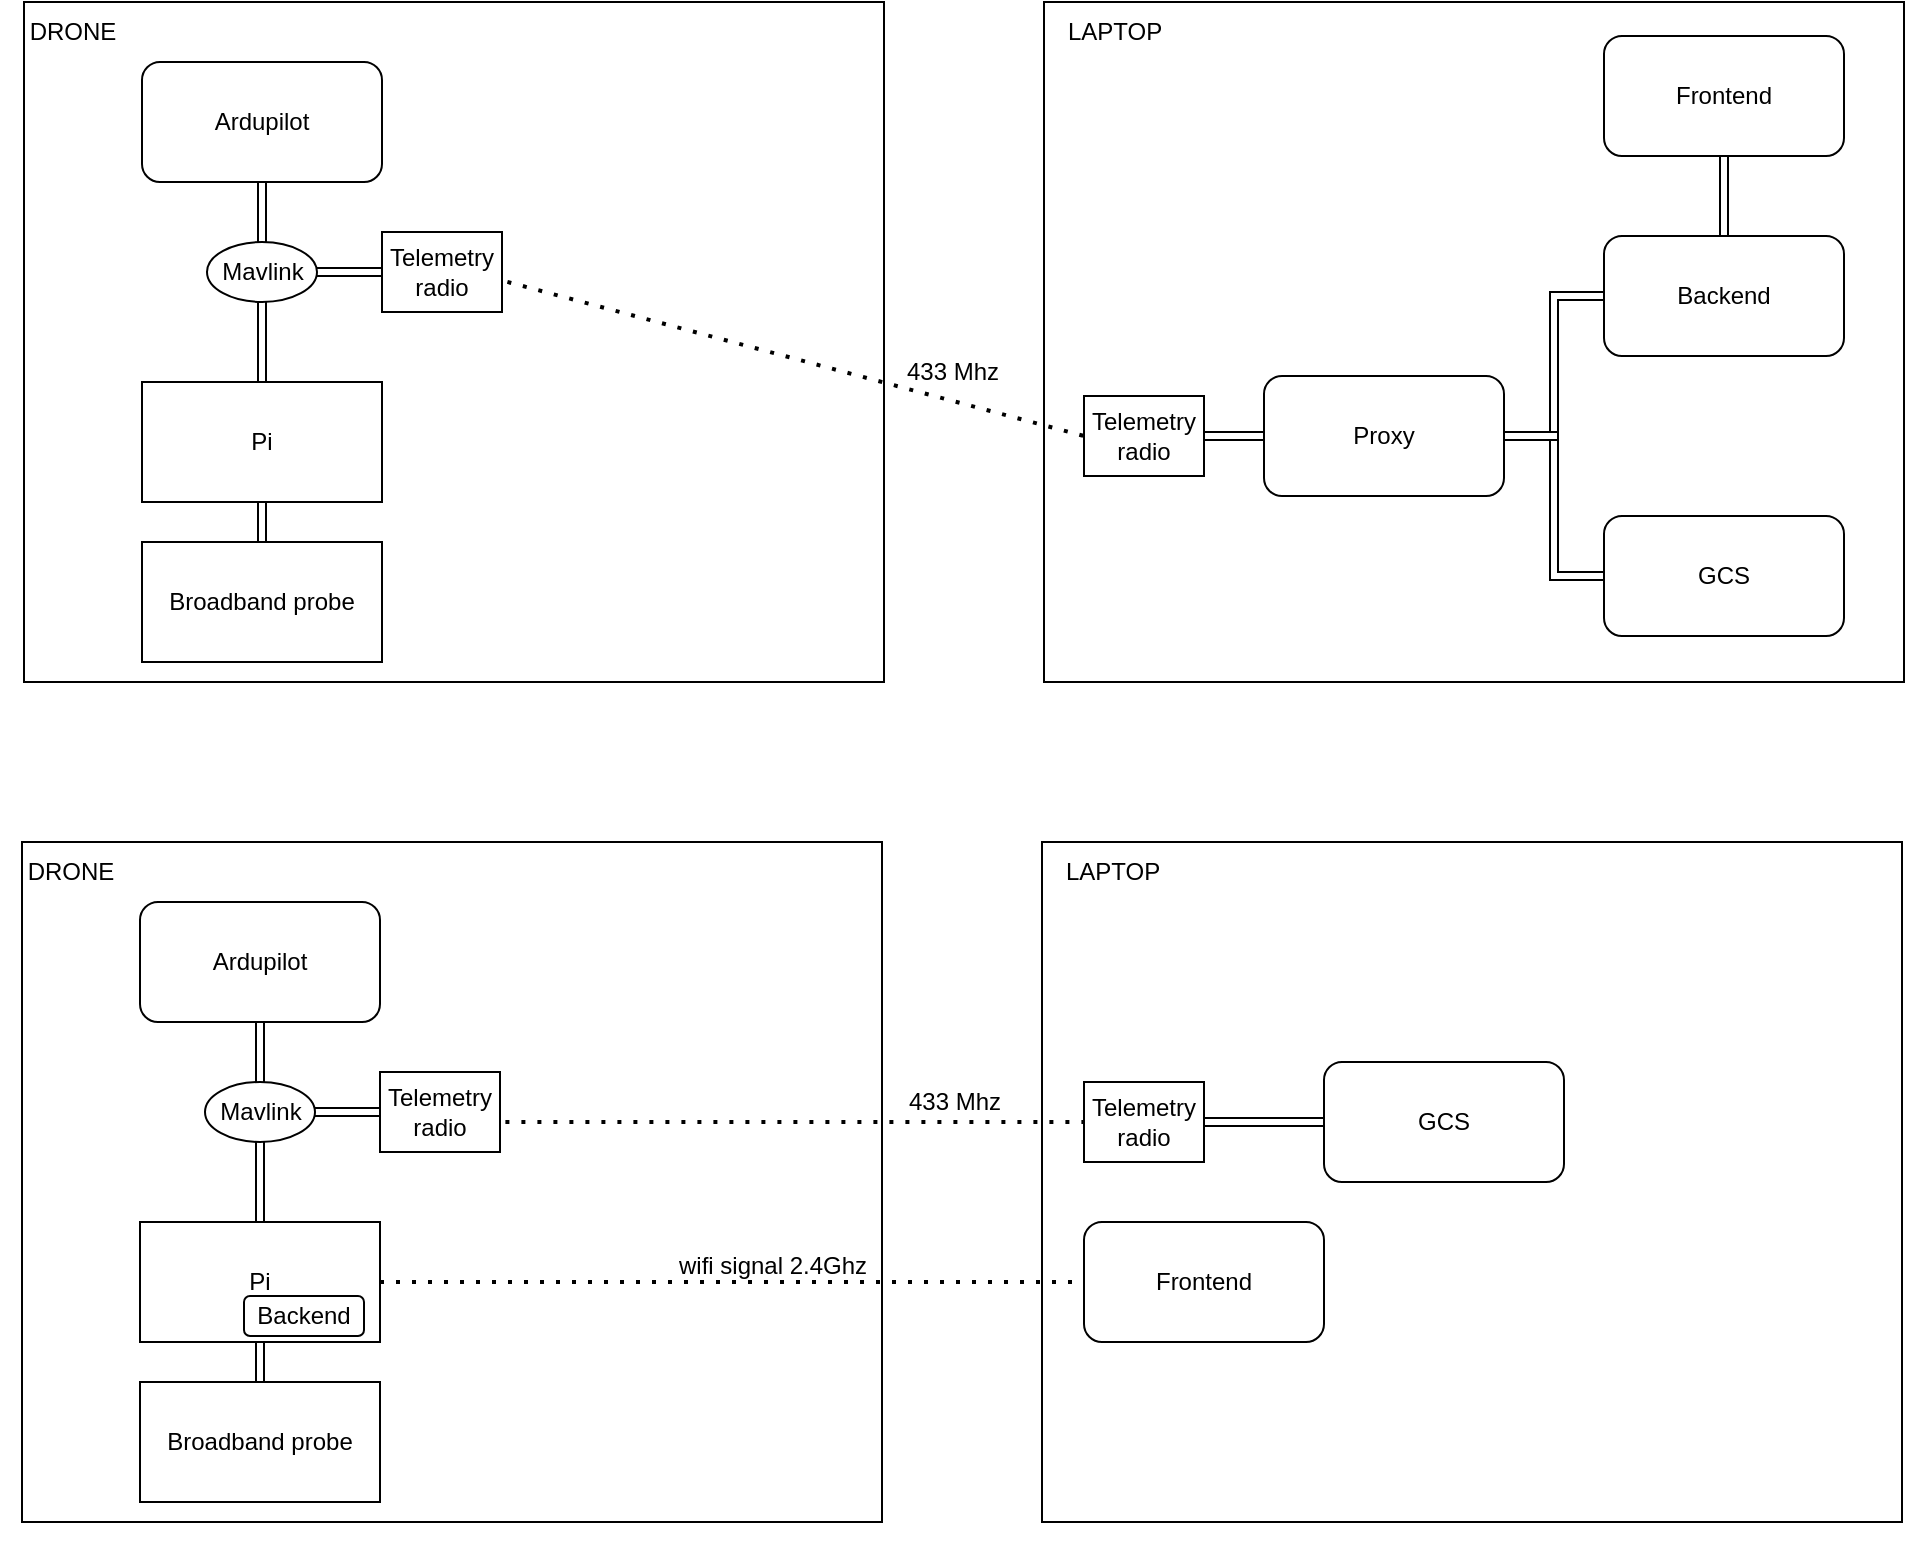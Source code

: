 <mxfile version="24.7.10">
  <diagram name="Page-1" id="vWQC5nWEZKCvRTYfcuEf">
    <mxGraphModel dx="1190" dy="564" grid="0" gridSize="10" guides="1" tooltips="1" connect="1" arrows="1" fold="1" page="1" pageScale="1" pageWidth="850" pageHeight="1100" math="0" shadow="0">
      <root>
        <mxCell id="0" />
        <mxCell id="1" parent="0" />
        <mxCell id="Cw0OMl0PBKaD7ao0CWfG-32" value="" style="rounded=0;whiteSpace=wrap;html=1;" vertex="1" parent="1">
          <mxGeometry x="570" y="60" width="430" height="340" as="geometry" />
        </mxCell>
        <mxCell id="Cw0OMl0PBKaD7ao0CWfG-14" value="" style="rounded=0;whiteSpace=wrap;html=1;" vertex="1" parent="1">
          <mxGeometry x="60" y="60" width="430" height="340" as="geometry" />
        </mxCell>
        <mxCell id="Cw0OMl0PBKaD7ao0CWfG-1" value="Ardupilot" style="rounded=1;whiteSpace=wrap;html=1;" vertex="1" parent="1">
          <mxGeometry x="119" y="90" width="120" height="60" as="geometry" />
        </mxCell>
        <mxCell id="Cw0OMl0PBKaD7ao0CWfG-3" value="" style="ellipse;whiteSpace=wrap;html=1;align=center;aspect=fixed;fillColor=none;strokeColor=none;resizable=0;perimeter=centerPerimeter;rotatable=0;allowArrows=0;points=[];outlineConnect=1;" vertex="1" parent="1">
          <mxGeometry x="410" y="400" width="10" height="10" as="geometry" />
        </mxCell>
        <mxCell id="Cw0OMl0PBKaD7ao0CWfG-8" value="" style="edgeStyle=orthogonalEdgeStyle;rounded=0;orthogonalLoop=1;jettySize=auto;html=1;shape=link;" edge="1" parent="1" source="Cw0OMl0PBKaD7ao0CWfG-6" target="Cw0OMl0PBKaD7ao0CWfG-7">
          <mxGeometry relative="1" as="geometry" />
        </mxCell>
        <mxCell id="Cw0OMl0PBKaD7ao0CWfG-6" value="Broadband probe" style="rounded=0;whiteSpace=wrap;html=1;" vertex="1" parent="1">
          <mxGeometry x="119" y="330" width="120" height="60" as="geometry" />
        </mxCell>
        <mxCell id="Cw0OMl0PBKaD7ao0CWfG-19" style="edgeStyle=orthogonalEdgeStyle;rounded=0;orthogonalLoop=1;jettySize=auto;html=1;exitX=0.5;exitY=0;exitDx=0;exitDy=0;shape=link;" edge="1" parent="1" source="Cw0OMl0PBKaD7ao0CWfG-7" target="Cw0OMl0PBKaD7ao0CWfG-18">
          <mxGeometry relative="1" as="geometry" />
        </mxCell>
        <mxCell id="Cw0OMl0PBKaD7ao0CWfG-7" value="Pi" style="rounded=0;whiteSpace=wrap;html=1;" vertex="1" parent="1">
          <mxGeometry x="119" y="250" width="120" height="60" as="geometry" />
        </mxCell>
        <mxCell id="Cw0OMl0PBKaD7ao0CWfG-11" value="" style="ellipse;whiteSpace=wrap;html=1;align=center;aspect=fixed;fillColor=none;strokeColor=none;resizable=0;perimeter=centerPerimeter;rotatable=0;allowArrows=0;points=[];outlineConnect=1;" vertex="1" parent="1">
          <mxGeometry x="345" y="220" width="10" height="10" as="geometry" />
        </mxCell>
        <mxCell id="Cw0OMl0PBKaD7ao0CWfG-17" style="edgeStyle=orthogonalEdgeStyle;rounded=0;orthogonalLoop=1;jettySize=auto;html=1;exitX=0;exitY=0.5;exitDx=0;exitDy=0;shape=link;entryX=1;entryY=0.5;entryDx=0;entryDy=0;" edge="1" parent="1" source="Cw0OMl0PBKaD7ao0CWfG-15" target="Cw0OMl0PBKaD7ao0CWfG-18">
          <mxGeometry relative="1" as="geometry">
            <mxPoint x="289.811" y="180" as="targetPoint" />
          </mxGeometry>
        </mxCell>
        <mxCell id="Cw0OMl0PBKaD7ao0CWfG-15" value="Telemetry radio" style="rounded=0;whiteSpace=wrap;html=1;" vertex="1" parent="1">
          <mxGeometry x="239" y="175" width="60" height="40" as="geometry" />
        </mxCell>
        <mxCell id="Cw0OMl0PBKaD7ao0CWfG-20" value="" style="edgeStyle=orthogonalEdgeStyle;rounded=0;orthogonalLoop=1;jettySize=auto;html=1;shape=link;" edge="1" parent="1" source="Cw0OMl0PBKaD7ao0CWfG-18" target="Cw0OMl0PBKaD7ao0CWfG-1">
          <mxGeometry relative="1" as="geometry" />
        </mxCell>
        <mxCell id="Cw0OMl0PBKaD7ao0CWfG-18" value="Mavlink" style="ellipse;whiteSpace=wrap;html=1;" vertex="1" parent="1">
          <mxGeometry x="151.5" y="180" width="55" height="30" as="geometry" />
        </mxCell>
        <mxCell id="Cw0OMl0PBKaD7ao0CWfG-21" value="" style="endArrow=none;dashed=1;html=1;dashPattern=1 3;strokeWidth=2;rounded=0;exitX=1.045;exitY=0.624;exitDx=0;exitDy=0;exitPerimeter=0;entryX=0;entryY=0.5;entryDx=0;entryDy=0;" edge="1" parent="1" source="Cw0OMl0PBKaD7ao0CWfG-15" target="Cw0OMl0PBKaD7ao0CWfG-27">
          <mxGeometry width="50" height="50" relative="1" as="geometry">
            <mxPoint x="335" y="190" as="sourcePoint" />
            <mxPoint x="630" y="200" as="targetPoint" />
          </mxGeometry>
        </mxCell>
        <mxCell id="Cw0OMl0PBKaD7ao0CWfG-22" value="DRONE" style="text;html=1;align=center;verticalAlign=middle;resizable=0;points=[];autosize=1;strokeColor=none;fillColor=none;" vertex="1" parent="1">
          <mxGeometry x="49" y="60" width="70" height="30" as="geometry" />
        </mxCell>
        <mxCell id="Cw0OMl0PBKaD7ao0CWfG-29" style="edgeStyle=orthogonalEdgeStyle;rounded=0;orthogonalLoop=1;jettySize=auto;html=1;entryX=0;entryY=0.5;entryDx=0;entryDy=0;shape=link;" edge="1" parent="1" source="Cw0OMl0PBKaD7ao0CWfG-23" target="Cw0OMl0PBKaD7ao0CWfG-24">
          <mxGeometry relative="1" as="geometry" />
        </mxCell>
        <mxCell id="Cw0OMl0PBKaD7ao0CWfG-30" style="edgeStyle=orthogonalEdgeStyle;rounded=0;orthogonalLoop=1;jettySize=auto;html=1;exitX=1;exitY=0.5;exitDx=0;exitDy=0;entryX=0;entryY=0.5;entryDx=0;entryDy=0;shape=link;" edge="1" parent="1" source="Cw0OMl0PBKaD7ao0CWfG-23" target="Cw0OMl0PBKaD7ao0CWfG-25">
          <mxGeometry relative="1" as="geometry" />
        </mxCell>
        <mxCell id="Cw0OMl0PBKaD7ao0CWfG-23" value="Proxy" style="rounded=1;whiteSpace=wrap;html=1;" vertex="1" parent="1">
          <mxGeometry x="680" y="247" width="120" height="60" as="geometry" />
        </mxCell>
        <mxCell id="Cw0OMl0PBKaD7ao0CWfG-31" style="edgeStyle=orthogonalEdgeStyle;rounded=0;orthogonalLoop=1;jettySize=auto;html=1;entryX=0.5;entryY=1;entryDx=0;entryDy=0;shape=link;" edge="1" parent="1" source="Cw0OMl0PBKaD7ao0CWfG-24" target="Cw0OMl0PBKaD7ao0CWfG-26">
          <mxGeometry relative="1" as="geometry" />
        </mxCell>
        <mxCell id="Cw0OMl0PBKaD7ao0CWfG-24" value="Backend" style="rounded=1;whiteSpace=wrap;html=1;" vertex="1" parent="1">
          <mxGeometry x="850" y="177" width="120" height="60" as="geometry" />
        </mxCell>
        <mxCell id="Cw0OMl0PBKaD7ao0CWfG-25" value="GCS" style="rounded=1;whiteSpace=wrap;html=1;" vertex="1" parent="1">
          <mxGeometry x="850" y="317" width="120" height="60" as="geometry" />
        </mxCell>
        <mxCell id="Cw0OMl0PBKaD7ao0CWfG-26" value="Frontend" style="rounded=1;whiteSpace=wrap;html=1;" vertex="1" parent="1">
          <mxGeometry x="850" y="77" width="120" height="60" as="geometry" />
        </mxCell>
        <mxCell id="Cw0OMl0PBKaD7ao0CWfG-28" value="" style="edgeStyle=orthogonalEdgeStyle;rounded=0;orthogonalLoop=1;jettySize=auto;html=1;shape=link;" edge="1" parent="1" source="Cw0OMl0PBKaD7ao0CWfG-27" target="Cw0OMl0PBKaD7ao0CWfG-23">
          <mxGeometry relative="1" as="geometry" />
        </mxCell>
        <mxCell id="Cw0OMl0PBKaD7ao0CWfG-27" value="Telemetry radio" style="rounded=0;whiteSpace=wrap;html=1;" vertex="1" parent="1">
          <mxGeometry x="590" y="257" width="60" height="40" as="geometry" />
        </mxCell>
        <mxCell id="Cw0OMl0PBKaD7ao0CWfG-33" value="LAPTOP" style="text;html=1;align=center;verticalAlign=middle;resizable=0;points=[];autosize=1;strokeColor=none;fillColor=none;" vertex="1" parent="1">
          <mxGeometry x="570" y="60" width="70" height="30" as="geometry" />
        </mxCell>
        <mxCell id="Cw0OMl0PBKaD7ao0CWfG-34" value="" style="rounded=0;whiteSpace=wrap;html=1;" vertex="1" parent="1">
          <mxGeometry x="569" y="480" width="430" height="340" as="geometry" />
        </mxCell>
        <mxCell id="Cw0OMl0PBKaD7ao0CWfG-35" value="" style="rounded=0;whiteSpace=wrap;html=1;" vertex="1" parent="1">
          <mxGeometry x="59" y="480" width="430" height="340" as="geometry" />
        </mxCell>
        <mxCell id="Cw0OMl0PBKaD7ao0CWfG-36" value="Ardupilot" style="rounded=1;whiteSpace=wrap;html=1;" vertex="1" parent="1">
          <mxGeometry x="118" y="510" width="120" height="60" as="geometry" />
        </mxCell>
        <mxCell id="Cw0OMl0PBKaD7ao0CWfG-37" value="" style="ellipse;whiteSpace=wrap;html=1;align=center;aspect=fixed;fillColor=none;strokeColor=none;resizable=0;perimeter=centerPerimeter;rotatable=0;allowArrows=0;points=[];outlineConnect=1;" vertex="1" parent="1">
          <mxGeometry x="409" y="820" width="10" height="10" as="geometry" />
        </mxCell>
        <mxCell id="Cw0OMl0PBKaD7ao0CWfG-38" value="" style="edgeStyle=orthogonalEdgeStyle;rounded=0;orthogonalLoop=1;jettySize=auto;html=1;shape=link;" edge="1" parent="1" source="Cw0OMl0PBKaD7ao0CWfG-39" target="Cw0OMl0PBKaD7ao0CWfG-41">
          <mxGeometry relative="1" as="geometry" />
        </mxCell>
        <mxCell id="Cw0OMl0PBKaD7ao0CWfG-39" value="Broadband probe" style="rounded=0;whiteSpace=wrap;html=1;" vertex="1" parent="1">
          <mxGeometry x="118" y="750" width="120" height="60" as="geometry" />
        </mxCell>
        <mxCell id="Cw0OMl0PBKaD7ao0CWfG-40" style="edgeStyle=orthogonalEdgeStyle;rounded=0;orthogonalLoop=1;jettySize=auto;html=1;exitX=0.5;exitY=0;exitDx=0;exitDy=0;shape=link;" edge="1" parent="1" source="Cw0OMl0PBKaD7ao0CWfG-41" target="Cw0OMl0PBKaD7ao0CWfG-46">
          <mxGeometry relative="1" as="geometry" />
        </mxCell>
        <mxCell id="Cw0OMl0PBKaD7ao0CWfG-41" value="Pi" style="rounded=0;whiteSpace=wrap;html=1;" vertex="1" parent="1">
          <mxGeometry x="118" y="670" width="120" height="60" as="geometry" />
        </mxCell>
        <mxCell id="Cw0OMl0PBKaD7ao0CWfG-42" value="" style="ellipse;whiteSpace=wrap;html=1;align=center;aspect=fixed;fillColor=none;strokeColor=none;resizable=0;perimeter=centerPerimeter;rotatable=0;allowArrows=0;points=[];outlineConnect=1;" vertex="1" parent="1">
          <mxGeometry x="344" y="640" width="10" height="10" as="geometry" />
        </mxCell>
        <mxCell id="Cw0OMl0PBKaD7ao0CWfG-43" style="edgeStyle=orthogonalEdgeStyle;rounded=0;orthogonalLoop=1;jettySize=auto;html=1;exitX=0;exitY=0.5;exitDx=0;exitDy=0;shape=link;entryX=1;entryY=0.5;entryDx=0;entryDy=0;" edge="1" parent="1" source="Cw0OMl0PBKaD7ao0CWfG-44" target="Cw0OMl0PBKaD7ao0CWfG-46">
          <mxGeometry relative="1" as="geometry">
            <mxPoint x="288.811" y="600" as="targetPoint" />
          </mxGeometry>
        </mxCell>
        <mxCell id="Cw0OMl0PBKaD7ao0CWfG-44" value="Telemetry radio" style="rounded=0;whiteSpace=wrap;html=1;" vertex="1" parent="1">
          <mxGeometry x="238" y="595" width="60" height="40" as="geometry" />
        </mxCell>
        <mxCell id="Cw0OMl0PBKaD7ao0CWfG-45" value="" style="edgeStyle=orthogonalEdgeStyle;rounded=0;orthogonalLoop=1;jettySize=auto;html=1;shape=link;" edge="1" parent="1" source="Cw0OMl0PBKaD7ao0CWfG-46" target="Cw0OMl0PBKaD7ao0CWfG-36">
          <mxGeometry relative="1" as="geometry" />
        </mxCell>
        <mxCell id="Cw0OMl0PBKaD7ao0CWfG-46" value="Mavlink" style="ellipse;whiteSpace=wrap;html=1;" vertex="1" parent="1">
          <mxGeometry x="150.5" y="600" width="55" height="30" as="geometry" />
        </mxCell>
        <mxCell id="Cw0OMl0PBKaD7ao0CWfG-47" value="" style="endArrow=none;dashed=1;html=1;dashPattern=1 3;strokeWidth=2;rounded=0;exitX=1.045;exitY=0.624;exitDx=0;exitDy=0;exitPerimeter=0;entryX=0;entryY=0.5;entryDx=0;entryDy=0;" edge="1" parent="1" source="Cw0OMl0PBKaD7ao0CWfG-44" target="Cw0OMl0PBKaD7ao0CWfG-57">
          <mxGeometry width="50" height="50" relative="1" as="geometry">
            <mxPoint x="334" y="610" as="sourcePoint" />
            <mxPoint x="629" y="620" as="targetPoint" />
          </mxGeometry>
        </mxCell>
        <mxCell id="Cw0OMl0PBKaD7ao0CWfG-48" value="DRONE" style="text;html=1;align=center;verticalAlign=middle;resizable=0;points=[];autosize=1;strokeColor=none;fillColor=none;" vertex="1" parent="1">
          <mxGeometry x="48" y="480" width="70" height="30" as="geometry" />
        </mxCell>
        <mxCell id="Cw0OMl0PBKaD7ao0CWfG-54" value="GCS" style="rounded=1;whiteSpace=wrap;html=1;" vertex="1" parent="1">
          <mxGeometry x="710" y="590" width="120" height="60" as="geometry" />
        </mxCell>
        <mxCell id="Cw0OMl0PBKaD7ao0CWfG-55" value="Frontend" style="rounded=1;whiteSpace=wrap;html=1;" vertex="1" parent="1">
          <mxGeometry x="590" y="670" width="120" height="60" as="geometry" />
        </mxCell>
        <mxCell id="Cw0OMl0PBKaD7ao0CWfG-61" value="" style="edgeStyle=orthogonalEdgeStyle;rounded=0;orthogonalLoop=1;jettySize=auto;html=1;shape=link;" edge="1" parent="1" source="Cw0OMl0PBKaD7ao0CWfG-57" target="Cw0OMl0PBKaD7ao0CWfG-54">
          <mxGeometry relative="1" as="geometry" />
        </mxCell>
        <mxCell id="Cw0OMl0PBKaD7ao0CWfG-57" value="Telemetry radio" style="rounded=0;whiteSpace=wrap;html=1;" vertex="1" parent="1">
          <mxGeometry x="590" y="600" width="60" height="40" as="geometry" />
        </mxCell>
        <mxCell id="Cw0OMl0PBKaD7ao0CWfG-58" value="LAPTOP" style="text;html=1;align=center;verticalAlign=middle;resizable=0;points=[];autosize=1;strokeColor=none;fillColor=none;" vertex="1" parent="1">
          <mxGeometry x="569" y="480" width="70" height="30" as="geometry" />
        </mxCell>
        <mxCell id="Cw0OMl0PBKaD7ao0CWfG-59" value="Backend" style="rounded=1;whiteSpace=wrap;html=1;" vertex="1" parent="1">
          <mxGeometry x="170" y="707" width="60" height="20" as="geometry" />
        </mxCell>
        <mxCell id="Cw0OMl0PBKaD7ao0CWfG-62" value="" style="endArrow=none;dashed=1;html=1;dashPattern=1 3;strokeWidth=2;rounded=0;exitX=1;exitY=0.5;exitDx=0;exitDy=0;entryX=0;entryY=0.5;entryDx=0;entryDy=0;" edge="1" parent="1" source="Cw0OMl0PBKaD7ao0CWfG-41" target="Cw0OMl0PBKaD7ao0CWfG-55">
          <mxGeometry width="50" height="50" relative="1" as="geometry">
            <mxPoint x="269.5" y="699.64" as="sourcePoint" />
            <mxPoint x="558.5" y="699.64" as="targetPoint" />
          </mxGeometry>
        </mxCell>
        <mxCell id="Cw0OMl0PBKaD7ao0CWfG-63" value="wifi signal 2.4Ghz" style="text;html=1;align=center;verticalAlign=middle;resizable=0;points=[];autosize=1;strokeColor=none;fillColor=none;" vertex="1" parent="1">
          <mxGeometry x="374" y="677" width="120" height="30" as="geometry" />
        </mxCell>
        <mxCell id="Cw0OMl0PBKaD7ao0CWfG-64" value="433 Mhz" style="text;html=1;align=center;verticalAlign=middle;resizable=0;points=[];autosize=1;strokeColor=none;fillColor=none;" vertex="1" parent="1">
          <mxGeometry x="490" y="595" width="70" height="30" as="geometry" />
        </mxCell>
        <mxCell id="Cw0OMl0PBKaD7ao0CWfG-65" value="433 Mhz" style="text;html=1;align=center;verticalAlign=middle;resizable=0;points=[];autosize=1;strokeColor=none;fillColor=none;" vertex="1" parent="1">
          <mxGeometry x="489" y="230" width="70" height="30" as="geometry" />
        </mxCell>
      </root>
    </mxGraphModel>
  </diagram>
</mxfile>
